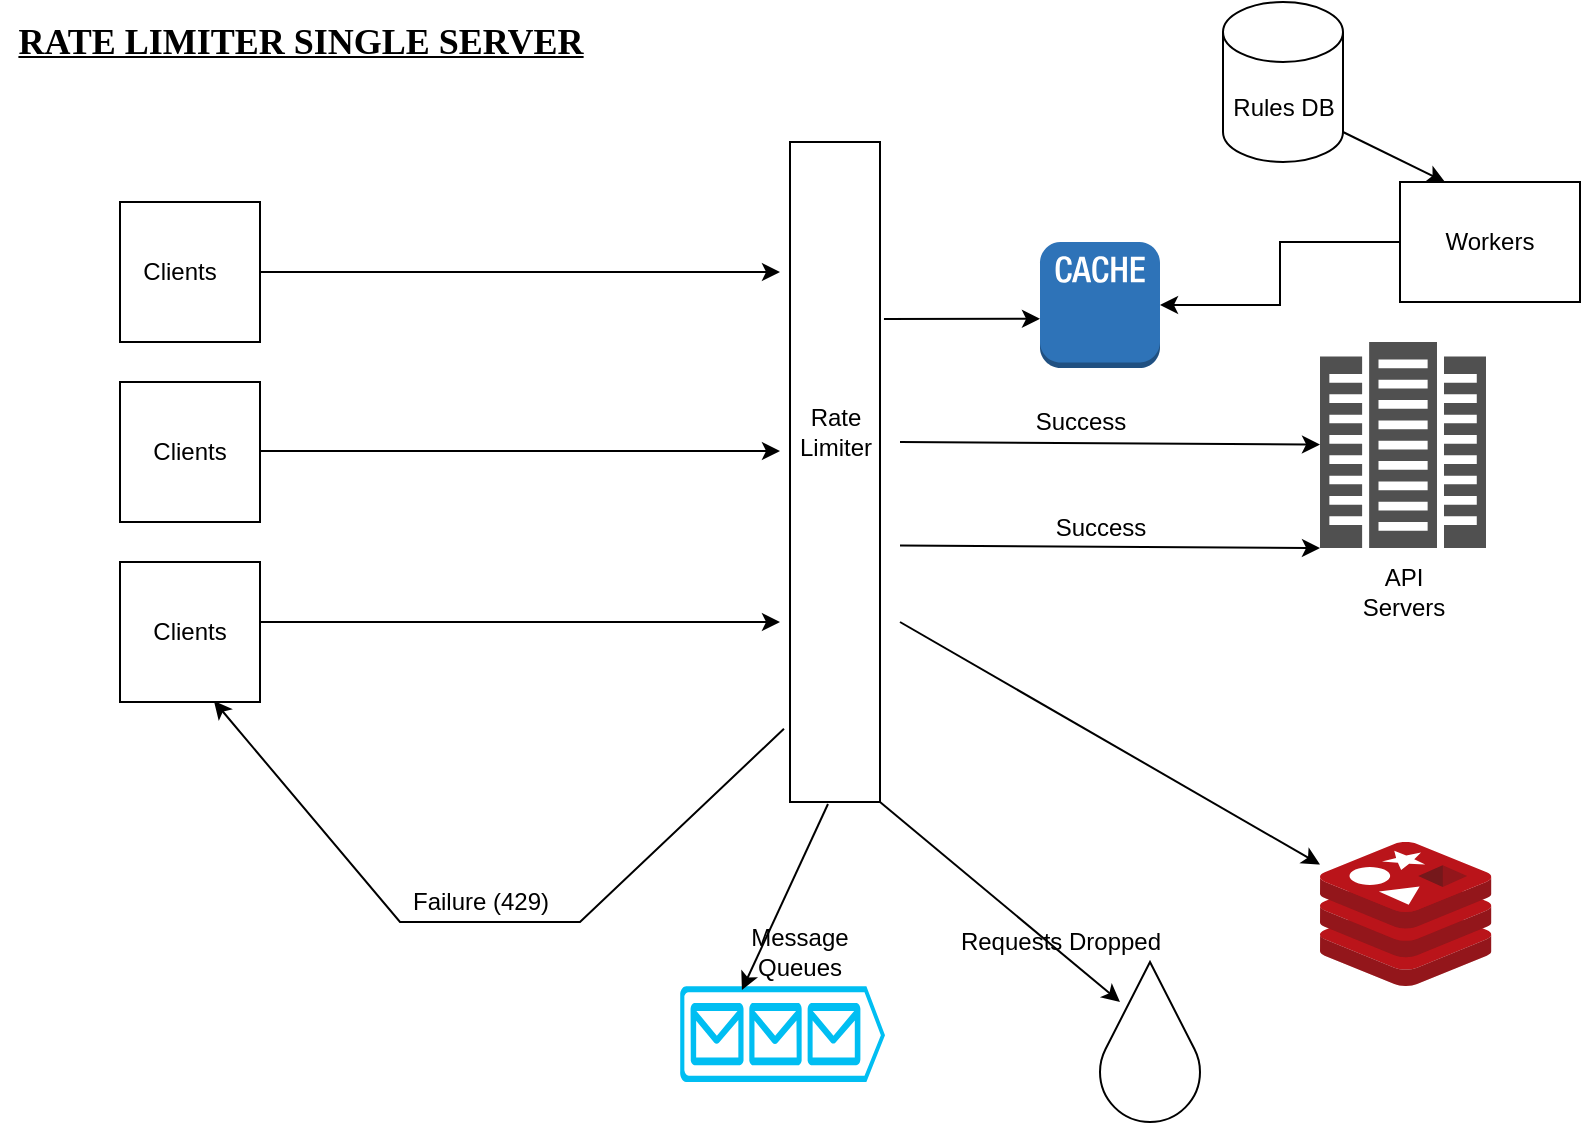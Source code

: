 <mxfile version="17.4.5" type="device"><diagram id="WBt1NFxl99kfWKneO71a" name="Page-1"><mxGraphModel dx="946" dy="614" grid="1" gridSize="10" guides="1" tooltips="1" connect="1" arrows="1" fold="1" page="1" pageScale="1" pageWidth="850" pageHeight="1100" math="0" shadow="0"><root><mxCell id="0"/><mxCell id="1" parent="0"/><mxCell id="mNYvMgfl8ZSm6Yt_tAc3-1" value="" style="whiteSpace=wrap;html=1;aspect=fixed;" vertex="1" parent="1"><mxGeometry x="60" y="110" width="70" height="70" as="geometry"/></mxCell><mxCell id="mNYvMgfl8ZSm6Yt_tAc3-2" value="Clients" style="text;html=1;strokeColor=none;fillColor=none;align=center;verticalAlign=middle;whiteSpace=wrap;rounded=0;" vertex="1" parent="1"><mxGeometry x="60" y="130" width="60" height="30" as="geometry"/></mxCell><mxCell id="mNYvMgfl8ZSm6Yt_tAc3-5" value="" style="html=1;points=[];perimeter=orthogonalPerimeter;" vertex="1" parent="1"><mxGeometry x="395" y="80" width="45" height="330" as="geometry"/></mxCell><mxCell id="mNYvMgfl8ZSm6Yt_tAc3-6" value="" style="endArrow=classic;html=1;rounded=0;exitX=1;exitY=0.5;exitDx=0;exitDy=0;" edge="1" parent="1" source="mNYvMgfl8ZSm6Yt_tAc3-1"><mxGeometry width="50" height="50" relative="1" as="geometry"><mxPoint x="400" y="330" as="sourcePoint"/><mxPoint x="390" y="145" as="targetPoint"/></mxGeometry></mxCell><mxCell id="mNYvMgfl8ZSm6Yt_tAc3-7" value="" style="whiteSpace=wrap;html=1;aspect=fixed;" vertex="1" parent="1"><mxGeometry x="60" y="290" width="70" height="70" as="geometry"/></mxCell><mxCell id="mNYvMgfl8ZSm6Yt_tAc3-8" value="" style="whiteSpace=wrap;html=1;aspect=fixed;" vertex="1" parent="1"><mxGeometry x="60" y="200" width="70" height="70" as="geometry"/></mxCell><mxCell id="mNYvMgfl8ZSm6Yt_tAc3-9" value="Clients" style="text;html=1;strokeColor=none;fillColor=none;align=center;verticalAlign=middle;whiteSpace=wrap;rounded=0;" vertex="1" parent="1"><mxGeometry x="65" y="220" width="60" height="30" as="geometry"/></mxCell><mxCell id="mNYvMgfl8ZSm6Yt_tAc3-10" value="Clients" style="text;html=1;strokeColor=none;fillColor=none;align=center;verticalAlign=middle;whiteSpace=wrap;rounded=0;" vertex="1" parent="1"><mxGeometry x="65" y="310" width="60" height="30" as="geometry"/></mxCell><mxCell id="mNYvMgfl8ZSm6Yt_tAc3-11" value="" style="endArrow=classic;html=1;rounded=0;exitX=1;exitY=0.5;exitDx=0;exitDy=0;" edge="1" parent="1"><mxGeometry width="50" height="50" relative="1" as="geometry"><mxPoint x="130" y="234.5" as="sourcePoint"/><mxPoint x="390" y="234.5" as="targetPoint"/></mxGeometry></mxCell><mxCell id="mNYvMgfl8ZSm6Yt_tAc3-12" value="" style="endArrow=classic;html=1;rounded=0;exitX=1;exitY=0.5;exitDx=0;exitDy=0;" edge="1" parent="1"><mxGeometry width="50" height="50" relative="1" as="geometry"><mxPoint x="130" y="320" as="sourcePoint"/><mxPoint x="390" y="320" as="targetPoint"/></mxGeometry></mxCell><mxCell id="mNYvMgfl8ZSm6Yt_tAc3-13" value="Rate Limiter" style="text;html=1;strokeColor=none;fillColor=none;align=center;verticalAlign=middle;whiteSpace=wrap;rounded=0;" vertex="1" parent="1"><mxGeometry x="387.5" y="210" width="60" height="30" as="geometry"/></mxCell><mxCell id="mNYvMgfl8ZSm6Yt_tAc3-14" value="" style="sketch=0;pointerEvents=1;shadow=0;dashed=0;html=1;strokeColor=none;fillColor=#505050;labelPosition=center;verticalLabelPosition=bottom;verticalAlign=top;outlineConnect=0;align=center;shape=mxgraph.office.servers.datacenter;" vertex="1" parent="1"><mxGeometry x="660" y="180" width="83" height="103" as="geometry"/></mxCell><mxCell id="mNYvMgfl8ZSm6Yt_tAc3-15" value="" style="endArrow=classic;html=1;rounded=0;" edge="1" parent="1" target="mNYvMgfl8ZSm6Yt_tAc3-14"><mxGeometry width="50" height="50" relative="1" as="geometry"><mxPoint x="450" y="230" as="sourcePoint"/><mxPoint x="610" y="234.5" as="targetPoint"/></mxGeometry></mxCell><mxCell id="mNYvMgfl8ZSm6Yt_tAc3-16" value="API Servers" style="text;html=1;strokeColor=none;fillColor=none;align=center;verticalAlign=middle;whiteSpace=wrap;rounded=0;" vertex="1" parent="1"><mxGeometry x="671.5" y="290" width="60" height="30" as="geometry"/></mxCell><mxCell id="mNYvMgfl8ZSm6Yt_tAc3-18" value="" style="sketch=0;aspect=fixed;html=1;points=[];align=center;image;fontSize=12;image=img/lib/mscae/Cache_Redis_Product.svg;" vertex="1" parent="1"><mxGeometry x="660" y="430" width="85.71" height="72" as="geometry"/></mxCell><mxCell id="mNYvMgfl8ZSm6Yt_tAc3-19" value="" style="endArrow=classic;html=1;rounded=0;" edge="1" parent="1" target="mNYvMgfl8ZSm6Yt_tAc3-18"><mxGeometry width="50" height="50" relative="1" as="geometry"><mxPoint x="450" y="320" as="sourcePoint"/><mxPoint x="450" y="270" as="targetPoint"/><Array as="points"/></mxGeometry></mxCell><mxCell id="mNYvMgfl8ZSm6Yt_tAc3-20" value="Rules DB" style="shape=cylinder3;whiteSpace=wrap;html=1;boundedLbl=1;backgroundOutline=1;size=15;" vertex="1" parent="1"><mxGeometry x="611.5" y="10" width="60" height="80" as="geometry"/></mxCell><mxCell id="mNYvMgfl8ZSm6Yt_tAc3-21" value="Message Queues" style="text;html=1;strokeColor=none;fillColor=none;align=center;verticalAlign=middle;whiteSpace=wrap;rounded=0;" vertex="1" parent="1"><mxGeometry x="370" y="470" width="60" height="30" as="geometry"/></mxCell><mxCell id="mNYvMgfl8ZSm6Yt_tAc3-25" style="edgeStyle=orthogonalEdgeStyle;rounded=0;orthogonalLoop=1;jettySize=auto;html=1;entryX=1;entryY=0.5;entryDx=0;entryDy=0;entryPerimeter=0;" edge="1" parent="1" source="mNYvMgfl8ZSm6Yt_tAc3-22" target="mNYvMgfl8ZSm6Yt_tAc3-23"><mxGeometry relative="1" as="geometry"/></mxCell><mxCell id="mNYvMgfl8ZSm6Yt_tAc3-22" value="Workers" style="rounded=0;whiteSpace=wrap;html=1;" vertex="1" parent="1"><mxGeometry x="700" y="100" width="90" height="60" as="geometry"/></mxCell><mxCell id="mNYvMgfl8ZSm6Yt_tAc3-23" value="" style="outlineConnect=0;dashed=0;verticalLabelPosition=bottom;verticalAlign=top;align=center;html=1;shape=mxgraph.aws3.cache_node;fillColor=#2E73B8;gradientColor=none;" vertex="1" parent="1"><mxGeometry x="520" y="130" width="60" height="63" as="geometry"/></mxCell><mxCell id="mNYvMgfl8ZSm6Yt_tAc3-24" value="" style="endArrow=classic;html=1;rounded=0;entryX=0.25;entryY=0;entryDx=0;entryDy=0;" edge="1" parent="1" target="mNYvMgfl8ZSm6Yt_tAc3-22"><mxGeometry width="50" height="50" relative="1" as="geometry"><mxPoint x="671.5" y="75" as="sourcePoint"/><mxPoint x="730" y="70" as="targetPoint"/></mxGeometry></mxCell><mxCell id="mNYvMgfl8ZSm6Yt_tAc3-27" value="" style="endArrow=classic;html=1;rounded=0;exitX=1.044;exitY=0.268;exitDx=0;exitDy=0;exitPerimeter=0;entryX=0;entryY=0.61;entryDx=0;entryDy=0;entryPerimeter=0;" edge="1" parent="1" source="mNYvMgfl8ZSm6Yt_tAc3-5" target="mNYvMgfl8ZSm6Yt_tAc3-23"><mxGeometry width="50" height="50" relative="1" as="geometry"><mxPoint x="450" y="170" as="sourcePoint"/><mxPoint x="640" y="171.252" as="targetPoint"/></mxGeometry></mxCell><mxCell id="mNYvMgfl8ZSm6Yt_tAc3-28" value="Success" style="text;html=1;align=center;verticalAlign=middle;resizable=0;points=[];autosize=1;strokeColor=none;fillColor=none;" vertex="1" parent="1"><mxGeometry x="510" y="210" width="60" height="20" as="geometry"/></mxCell><mxCell id="mNYvMgfl8ZSm6Yt_tAc3-29" value="Success" style="text;html=1;align=center;verticalAlign=middle;resizable=0;points=[];autosize=1;strokeColor=none;fillColor=none;" vertex="1" parent="1"><mxGeometry x="520" y="263" width="60" height="20" as="geometry"/></mxCell><mxCell id="mNYvMgfl8ZSm6Yt_tAc3-30" value="" style="endArrow=classic;html=1;rounded=0;" edge="1" parent="1"><mxGeometry width="50" height="50" relative="1" as="geometry"><mxPoint x="450" y="281.75" as="sourcePoint"/><mxPoint x="660" y="283.002" as="targetPoint"/></mxGeometry></mxCell><mxCell id="mNYvMgfl8ZSm6Yt_tAc3-31" value="" style="endArrow=classic;html=1;rounded=0;entryX=0.671;entryY=0.993;entryDx=0;entryDy=0;entryPerimeter=0;exitX=-0.067;exitY=0.889;exitDx=0;exitDy=0;exitPerimeter=0;" edge="1" parent="1" source="mNYvMgfl8ZSm6Yt_tAc3-5" target="mNYvMgfl8ZSm6Yt_tAc3-7"><mxGeometry width="50" height="50" relative="1" as="geometry"><mxPoint x="410" y="420" as="sourcePoint"/><mxPoint x="450" y="270" as="targetPoint"/><Array as="points"><mxPoint x="290" y="470"/><mxPoint x="200" y="470"/></Array></mxGeometry></mxCell><mxCell id="mNYvMgfl8ZSm6Yt_tAc3-32" value="Failure (429)" style="text;html=1;align=center;verticalAlign=middle;resizable=0;points=[];autosize=1;strokeColor=none;fillColor=none;" vertex="1" parent="1"><mxGeometry x="200" y="450" width="80" height="20" as="geometry"/></mxCell><mxCell id="mNYvMgfl8ZSm6Yt_tAc3-33" value="" style="verticalLabelPosition=bottom;verticalAlign=top;html=1;shape=mxgraph.basic.drop" vertex="1" parent="1"><mxGeometry x="550" y="490" width="50" height="80" as="geometry"/></mxCell><mxCell id="mNYvMgfl8ZSm6Yt_tAc3-34" value="" style="endArrow=classic;html=1;rounded=0;entryX=0.2;entryY=0.25;entryDx=0;entryDy=0;entryPerimeter=0;" edge="1" parent="1" source="mNYvMgfl8ZSm6Yt_tAc3-5" target="mNYvMgfl8ZSm6Yt_tAc3-33"><mxGeometry width="50" height="50" relative="1" as="geometry"><mxPoint x="400" y="320" as="sourcePoint"/><mxPoint x="450" y="270" as="targetPoint"/></mxGeometry></mxCell><mxCell id="mNYvMgfl8ZSm6Yt_tAc3-35" value="Requests Dropped" style="text;html=1;align=center;verticalAlign=middle;resizable=0;points=[];autosize=1;strokeColor=none;fillColor=none;" vertex="1" parent="1"><mxGeometry x="470" y="470" width="120" height="20" as="geometry"/></mxCell><mxCell id="mNYvMgfl8ZSm6Yt_tAc3-36" value="" style="verticalLabelPosition=bottom;html=1;verticalAlign=top;align=center;strokeColor=none;fillColor=#00BEF2;shape=mxgraph.azure.queue_generic;pointerEvents=1;" vertex="1" parent="1"><mxGeometry x="340" y="502" width="102.5" height="48" as="geometry"/></mxCell><mxCell id="mNYvMgfl8ZSm6Yt_tAc3-37" value="" style="endArrow=classic;html=1;rounded=0;entryX=0.302;entryY=0.042;entryDx=0;entryDy=0;entryPerimeter=0;exitX=0.422;exitY=1.003;exitDx=0;exitDy=0;exitPerimeter=0;" edge="1" parent="1" source="mNYvMgfl8ZSm6Yt_tAc3-5" target="mNYvMgfl8ZSm6Yt_tAc3-36"><mxGeometry width="50" height="50" relative="1" as="geometry"><mxPoint x="400" y="310" as="sourcePoint"/><mxPoint x="450" y="260" as="targetPoint"/></mxGeometry></mxCell><mxCell id="mNYvMgfl8ZSm6Yt_tAc3-38" value="&lt;font face=&quot;Times New Roman&quot; style=&quot;font-size: 18px&quot;&gt;&lt;b&gt;&lt;u&gt;RATE LIMITER SINGLE SERVER&lt;/u&gt;&lt;/b&gt;&lt;/font&gt;" style="text;html=1;align=center;verticalAlign=middle;resizable=0;points=[];autosize=1;strokeColor=none;fillColor=none;" vertex="1" parent="1"><mxGeometry y="20" width="300" height="20" as="geometry"/></mxCell></root></mxGraphModel></diagram></mxfile>